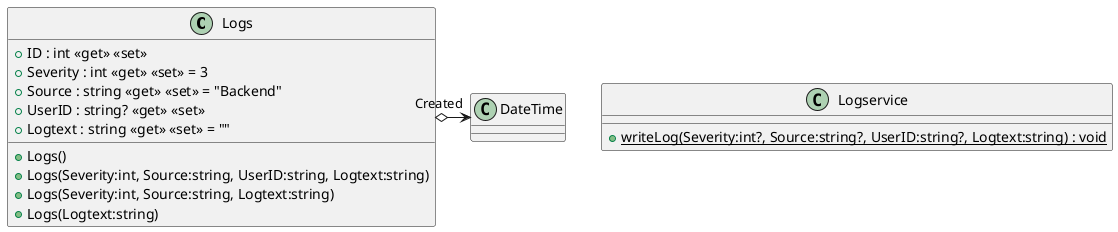@startuml
class Logs {
    + ID : int <<get>> <<set>>
    + Severity : int <<get>> <<set>> = 3
    + Source : string <<get>> <<set>> = "Backend"
    + UserID : string? <<get>> <<set>>
    + Logtext : string <<get>> <<set>> = ""
    + Logs()
    + Logs(Severity:int, Source:string, UserID:string, Logtext:string)
    + Logs(Severity:int, Source:string, Logtext:string)
    + Logs(Logtext:string)
}
class Logservice {
    + {static} writeLog(Severity:int?, Source:string?, UserID:string?, Logtext:string) : void
}
Logs o-> "Created" DateTime
@enduml
